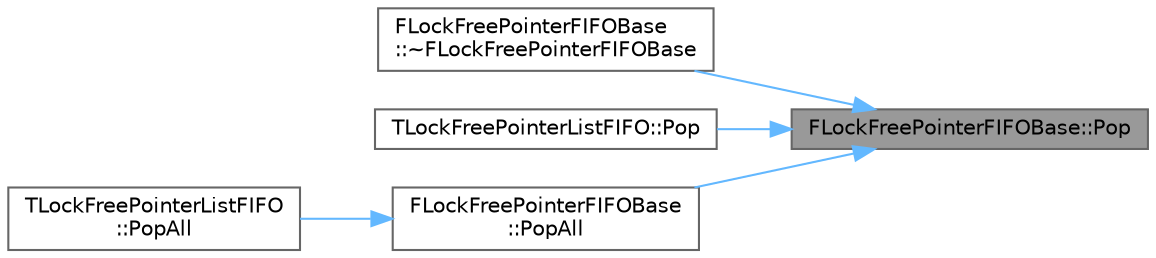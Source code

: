 digraph "FLockFreePointerFIFOBase::Pop"
{
 // INTERACTIVE_SVG=YES
 // LATEX_PDF_SIZE
  bgcolor="transparent";
  edge [fontname=Helvetica,fontsize=10,labelfontname=Helvetica,labelfontsize=10];
  node [fontname=Helvetica,fontsize=10,shape=box,height=0.2,width=0.4];
  rankdir="RL";
  Node1 [id="Node000001",label="FLockFreePointerFIFOBase::Pop",height=0.2,width=0.4,color="gray40", fillcolor="grey60", style="filled", fontcolor="black",tooltip=" "];
  Node1 -> Node2 [id="edge1_Node000001_Node000002",dir="back",color="steelblue1",style="solid",tooltip=" "];
  Node2 [id="Node000002",label="FLockFreePointerFIFOBase\l::~FLockFreePointerFIFOBase",height=0.2,width=0.4,color="grey40", fillcolor="white", style="filled",URL="$d6/d4d/classFLockFreePointerFIFOBase.html#a2cce401b22fb61198a22493ccdc3b1e1",tooltip=" "];
  Node1 -> Node3 [id="edge2_Node000001_Node000003",dir="back",color="steelblue1",style="solid",tooltip=" "];
  Node3 [id="Node000003",label="TLockFreePointerListFIFO::Pop",height=0.2,width=0.4,color="grey40", fillcolor="white", style="filled",URL="$d8/d09/classTLockFreePointerListFIFO.html#a602fcfe2f5e07392e4152e3bcb78bf2b",tooltip="Pop an item from the list or return NULL if the list is empty."];
  Node1 -> Node4 [id="edge3_Node000001_Node000004",dir="back",color="steelblue1",style="solid",tooltip=" "];
  Node4 [id="Node000004",label="FLockFreePointerFIFOBase\l::PopAll",height=0.2,width=0.4,color="grey40", fillcolor="white", style="filled",URL="$d6/d4d/classFLockFreePointerFIFOBase.html#ac6e62ec8e752ce039e942fa49ee40742",tooltip=" "];
  Node4 -> Node5 [id="edge4_Node000004_Node000005",dir="back",color="steelblue1",style="solid",tooltip=" "];
  Node5 [id="Node000005",label="TLockFreePointerListFIFO\l::PopAll",height=0.2,width=0.4,color="grey40", fillcolor="white", style="filled",URL="$d8/d09/classTLockFreePointerListFIFO.html#aa8c68c5484781e3bcf480a10504af074",tooltip="Pop all items from the list."];
}
